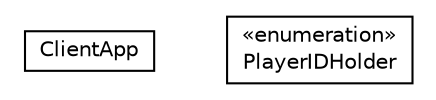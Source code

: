 #!/usr/local/bin/dot
#
# Class diagram 
# Generated by UMLGraph version 5.1 (http://www.umlgraph.org/)
#

digraph G {
	edge [fontname="Helvetica",fontsize=10,labelfontname="Helvetica",labelfontsize=10];
	node [fontname="Helvetica",fontsize=10,shape=plaintext];
	nodesep=0.25;
	ranksep=0.5;
	// edu.proz.checkers.client.ClientApp
	c119 [label=<<table title="edu.proz.checkers.client.ClientApp" border="0" cellborder="1" cellspacing="0" cellpadding="2" port="p" href="./ClientApp.html">
		<tr><td><table border="0" cellspacing="0" cellpadding="1">
<tr><td align="center" balign="center"> ClientApp </td></tr>
		</table></td></tr>
		</table>>, fontname="Helvetica", fontcolor="black", fontsize=10.0];
	// edu.proz.checkers.client.PlayerIDHolder
	c120 [label=<<table title="edu.proz.checkers.client.PlayerIDHolder" border="0" cellborder="1" cellspacing="0" cellpadding="2" port="p" href="./PlayerIDHolder.html">
		<tr><td><table border="0" cellspacing="0" cellpadding="1">
<tr><td align="center" balign="center"> &#171;enumeration&#187; </td></tr>
<tr><td align="center" balign="center"> PlayerIDHolder </td></tr>
		</table></td></tr>
		</table>>, fontname="Helvetica", fontcolor="black", fontsize=10.0];
}

